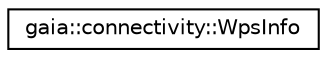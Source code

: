 digraph G
{
  edge [fontname="Helvetica",fontsize="10",labelfontname="Helvetica",labelfontsize="10"];
  node [fontname="Helvetica",fontsize="10",shape=record];
  rankdir=LR;
  Node1 [label="gaia::connectivity::WpsInfo",height=0.2,width=0.4,color="black", fillcolor="white", style="filled",URL="$dc/d84/classgaia_1_1connectivity_1_1_wps_info.html",tooltip="The class decribes the information of Wifi Protected Setup(WPS)"];
}
